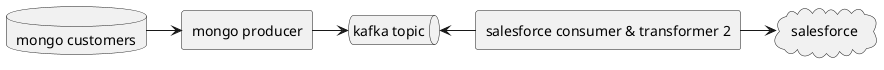 @startuml
database "mongo customers" as mc
rectangle "mongo producer" as mp
queue "kafka topic" as topic
rectangle "salesforce consumer & transformer 2" as sc
cloud "salesforce" as sf

mc -right-> mp
mp -right-> topic
sc -left-> topic
sc -right-> sf
@enduml
